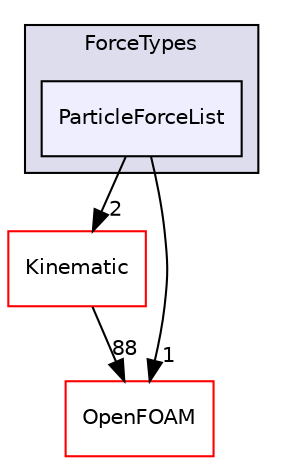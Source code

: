 digraph "src/lagrangian/intermediate/submodels/ForceTypes/ParticleForceList" {
  bgcolor=transparent;
  compound=true
  node [ fontsize="10", fontname="Helvetica"];
  edge [ labelfontsize="10", labelfontname="Helvetica"];
  subgraph clusterdir_11e4790b69b7217bea2bf95b745e9e22 {
    graph [ bgcolor="#ddddee", pencolor="black", label="ForceTypes" fontname="Helvetica", fontsize="10", URL="dir_11e4790b69b7217bea2bf95b745e9e22.html"]
  dir_63baac6fc31195d29099c263c48f29dd [shape=box, label="ParticleForceList", style="filled", fillcolor="#eeeeff", pencolor="black", URL="dir_63baac6fc31195d29099c263c48f29dd.html"];
  }
  dir_280ce042c33ce1e00a1fb89491254772 [shape=box label="Kinematic" color="red" URL="dir_280ce042c33ce1e00a1fb89491254772.html"];
  dir_c5473ff19b20e6ec4dfe5c310b3778a8 [shape=box label="OpenFOAM" color="red" URL="dir_c5473ff19b20e6ec4dfe5c310b3778a8.html"];
  dir_63baac6fc31195d29099c263c48f29dd->dir_280ce042c33ce1e00a1fb89491254772 [headlabel="2", labeldistance=1.5 headhref="dir_001497_001498.html"];
  dir_63baac6fc31195d29099c263c48f29dd->dir_c5473ff19b20e6ec4dfe5c310b3778a8 [headlabel="1", labeldistance=1.5 headhref="dir_001497_001888.html"];
  dir_280ce042c33ce1e00a1fb89491254772->dir_c5473ff19b20e6ec4dfe5c310b3778a8 [headlabel="88", labeldistance=1.5 headhref="dir_001498_001888.html"];
}
